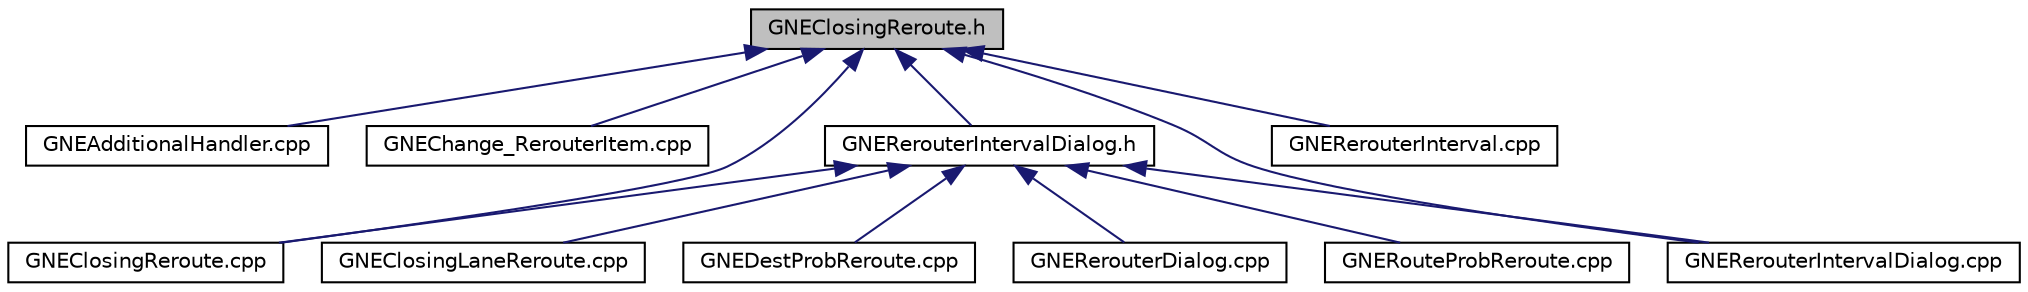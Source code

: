 digraph "GNEClosingReroute.h"
{
  edge [fontname="Helvetica",fontsize="10",labelfontname="Helvetica",labelfontsize="10"];
  node [fontname="Helvetica",fontsize="10",shape=record];
  Node38 [label="GNEClosingReroute.h",height=0.2,width=0.4,color="black", fillcolor="grey75", style="filled", fontcolor="black"];
  Node38 -> Node39 [dir="back",color="midnightblue",fontsize="10",style="solid",fontname="Helvetica"];
  Node39 [label="GNEAdditionalHandler.cpp",height=0.2,width=0.4,color="black", fillcolor="white", style="filled",URL="$d7/dd1/_g_n_e_additional_handler_8cpp.html"];
  Node38 -> Node40 [dir="back",color="midnightblue",fontsize="10",style="solid",fontname="Helvetica"];
  Node40 [label="GNEChange_RerouterItem.cpp",height=0.2,width=0.4,color="black", fillcolor="white", style="filled",URL="$d5/dbc/_g_n_e_change___rerouter_item_8cpp.html"];
  Node38 -> Node41 [dir="back",color="midnightblue",fontsize="10",style="solid",fontname="Helvetica"];
  Node41 [label="GNERerouterIntervalDialog.h",height=0.2,width=0.4,color="black", fillcolor="white", style="filled",URL="$d7/db8/_g_n_e_rerouter_interval_dialog_8h.html"];
  Node41 -> Node42 [dir="back",color="midnightblue",fontsize="10",style="solid",fontname="Helvetica"];
  Node42 [label="GNEClosingLaneReroute.cpp",height=0.2,width=0.4,color="black", fillcolor="white", style="filled",URL="$d6/d27/_g_n_e_closing_lane_reroute_8cpp.html"];
  Node41 -> Node43 [dir="back",color="midnightblue",fontsize="10",style="solid",fontname="Helvetica"];
  Node43 [label="GNEClosingReroute.cpp",height=0.2,width=0.4,color="black", fillcolor="white", style="filled",URL="$d5/da7/_g_n_e_closing_reroute_8cpp.html"];
  Node41 -> Node44 [dir="back",color="midnightblue",fontsize="10",style="solid",fontname="Helvetica"];
  Node44 [label="GNEDestProbReroute.cpp",height=0.2,width=0.4,color="black", fillcolor="white", style="filled",URL="$d9/d69/_g_n_e_dest_prob_reroute_8cpp.html"];
  Node41 -> Node45 [dir="back",color="midnightblue",fontsize="10",style="solid",fontname="Helvetica"];
  Node45 [label="GNERerouterDialog.cpp",height=0.2,width=0.4,color="black", fillcolor="white", style="filled",URL="$d5/d43/_g_n_e_rerouter_dialog_8cpp.html"];
  Node41 -> Node46 [dir="back",color="midnightblue",fontsize="10",style="solid",fontname="Helvetica"];
  Node46 [label="GNERerouterIntervalDialog.cpp",height=0.2,width=0.4,color="black", fillcolor="white", style="filled",URL="$d0/dcb/_g_n_e_rerouter_interval_dialog_8cpp.html"];
  Node41 -> Node47 [dir="back",color="midnightblue",fontsize="10",style="solid",fontname="Helvetica"];
  Node47 [label="GNERouteProbReroute.cpp",height=0.2,width=0.4,color="black", fillcolor="white", style="filled",URL="$d1/d81/_g_n_e_route_prob_reroute_8cpp.html"];
  Node38 -> Node43 [dir="back",color="midnightblue",fontsize="10",style="solid",fontname="Helvetica"];
  Node38 -> Node48 [dir="back",color="midnightblue",fontsize="10",style="solid",fontname="Helvetica"];
  Node48 [label="GNERerouterInterval.cpp",height=0.2,width=0.4,color="black", fillcolor="white", style="filled",URL="$d1/d5b/_g_n_e_rerouter_interval_8cpp.html"];
  Node38 -> Node46 [dir="back",color="midnightblue",fontsize="10",style="solid",fontname="Helvetica"];
}
